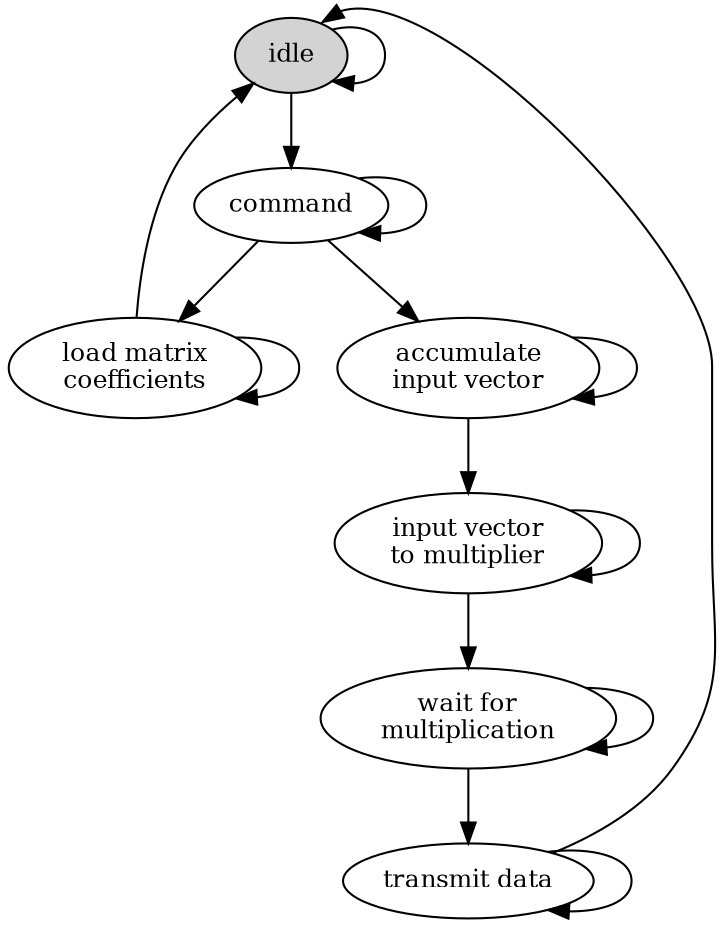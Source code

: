 
// headlabel, taillabel
// tailport
// ordering
// nodesep, ranksep
// size, ratio
digraph toplevel {
	node [fontsize="12.0"];
	edge [fontsize="12.0"];
	graph [margin=0];
	ratio = "auto";

	IDLE [label="idle", style=filled, bgcolor="gray88"];
	CMD [label="command"];
	LOAD_MTX [label="load matrix\ncoefficients"];
	INVEC [label="accumulate\ninput vector"];
	PIPE_IN [label="input vector\nto multiplier"];
	WAIT_ANS [label="wait for\nmultiplication"];
	TX_DATA [label="transmit data"];

	IDLE -> IDLE;

	//IDLE -> CMD [label=" rx_empty=0", labelfloat=false];
	IDLE -> CMD;
	CMD -> CMD;

	CMD -> LOAD_MTX [weight=2];
//	CMD -> FLUSH [weight=2];
	CMD -> INVEC;

//	FLUSH -> FLUSH;
//	FLUSH -> IDLE [label=" rx_empty=1   "];
	//FLUSH -> IDLE [headport="w", tailport="w", constraint=false, label=" rx_empty=1   "];

	LOAD_MTX -> LOAD_MTX [weight=2];
//	LOAD_MTX -> FLUSH;
	LOAD_MTX -> IDLE;

	INVEC -> INVEC [weight=2];
	INVEC -> PIPE_IN [weight=2];

	PIPE_IN -> PIPE_IN;
	PIPE_IN -> WAIT_ANS [weight=2];

	WAIT_ANS -> WAIT_ANS;
	//WAIT_ANS -> TX_DATA [weight=2, label=" answer ready=1         "];
	WAIT_ANS -> TX_DATA [weight=2];

	TX_DATA -> TX_DATA;

	TX_DATA -> IDLE [headport="ne"];

}
